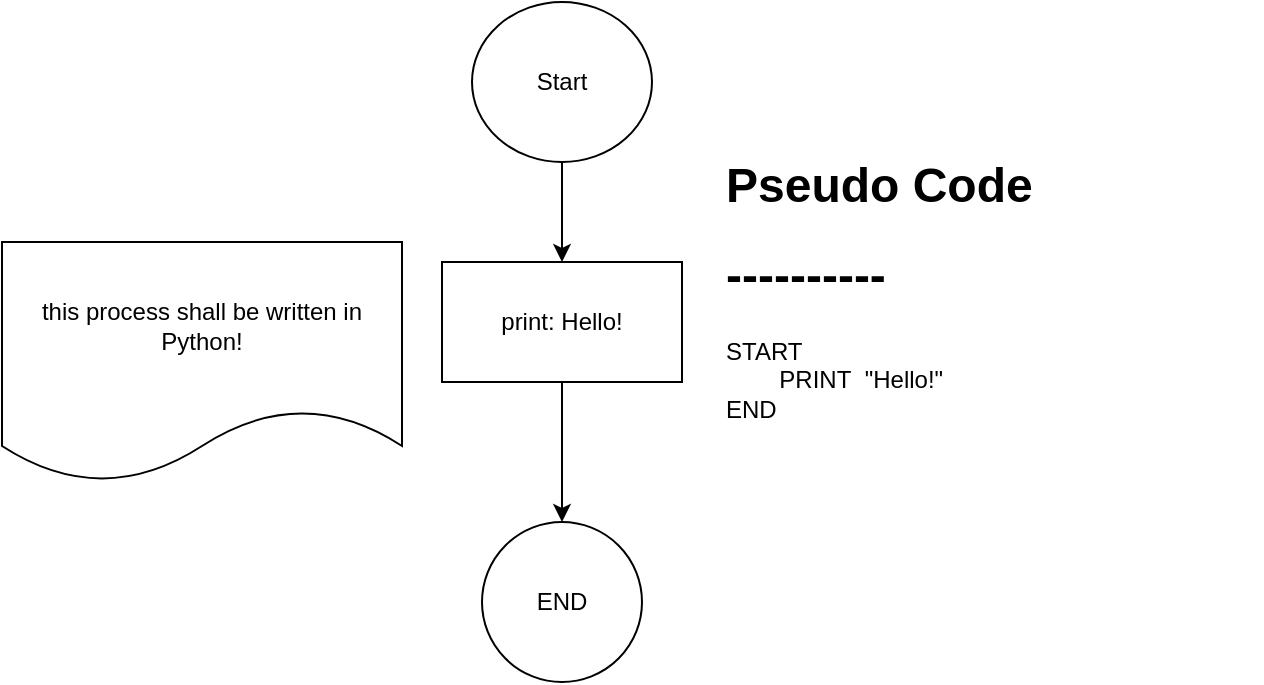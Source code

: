 <mxfile version="28.1.2">
  <diagram id="hDvmuVT_13PEvdkBObF7" name="Seite-1">
    <mxGraphModel dx="1426" dy="841" grid="1" gridSize="10" guides="1" tooltips="1" connect="1" arrows="1" fold="1" page="1" pageScale="1" pageWidth="827" pageHeight="1169" math="0" shadow="0">
      <root>
        <mxCell id="0" />
        <mxCell id="1" parent="0" />
        <mxCell id="YoyHDTf47q8zvpWsktNP-3" value="" style="edgeStyle=orthogonalEdgeStyle;rounded=0;orthogonalLoop=1;jettySize=auto;html=1;" edge="1" parent="1" source="YoyHDTf47q8zvpWsktNP-1" target="YoyHDTf47q8zvpWsktNP-2">
          <mxGeometry relative="1" as="geometry" />
        </mxCell>
        <mxCell id="YoyHDTf47q8zvpWsktNP-1" value="Start" style="ellipse;whiteSpace=wrap;html=1;" vertex="1" parent="1">
          <mxGeometry x="285" y="90" width="90" height="80" as="geometry" />
        </mxCell>
        <mxCell id="YoyHDTf47q8zvpWsktNP-5" value="" style="edgeStyle=orthogonalEdgeStyle;rounded=0;orthogonalLoop=1;jettySize=auto;html=1;" edge="1" parent="1" source="YoyHDTf47q8zvpWsktNP-2" target="YoyHDTf47q8zvpWsktNP-4">
          <mxGeometry relative="1" as="geometry" />
        </mxCell>
        <mxCell id="YoyHDTf47q8zvpWsktNP-2" value="print: Hello!" style="whiteSpace=wrap;html=1;" vertex="1" parent="1">
          <mxGeometry x="270" y="220" width="120" height="60" as="geometry" />
        </mxCell>
        <mxCell id="YoyHDTf47q8zvpWsktNP-4" value="END" style="ellipse;whiteSpace=wrap;html=1;" vertex="1" parent="1">
          <mxGeometry x="290" y="350" width="80" height="80" as="geometry" />
        </mxCell>
        <mxCell id="YoyHDTf47q8zvpWsktNP-6" value="this process shall be written in Python!" style="shape=document;whiteSpace=wrap;html=1;boundedLbl=1;" vertex="1" parent="1">
          <mxGeometry x="50" y="210" width="200" height="120" as="geometry" />
        </mxCell>
        <mxCell id="YoyHDTf47q8zvpWsktNP-8" value="&lt;h1 style=&quot;margin-top: 0px;&quot;&gt;&lt;span style=&quot;background-color: transparent; color: light-dark(rgb(0, 0, 0), rgb(255, 255, 255));&quot;&gt;Pseudo Code&lt;/span&gt;&lt;/h1&gt;&lt;h1 style=&quot;margin-top: 0px;&quot;&gt;----------&lt;/h1&gt;&lt;div&gt;START&lt;/div&gt;&lt;div&gt;&lt;span style=&quot;white-space: pre;&quot;&gt;&#x9;&lt;/span&gt;PRINT&amp;nbsp; &quot;Hello!&quot;&lt;/div&gt;&lt;div&gt;END&lt;/div&gt;" style="text;html=1;whiteSpace=wrap;overflow=hidden;rounded=0;" vertex="1" parent="1">
          <mxGeometry x="410" y="161" width="270" height="209" as="geometry" />
        </mxCell>
      </root>
    </mxGraphModel>
  </diagram>
</mxfile>
